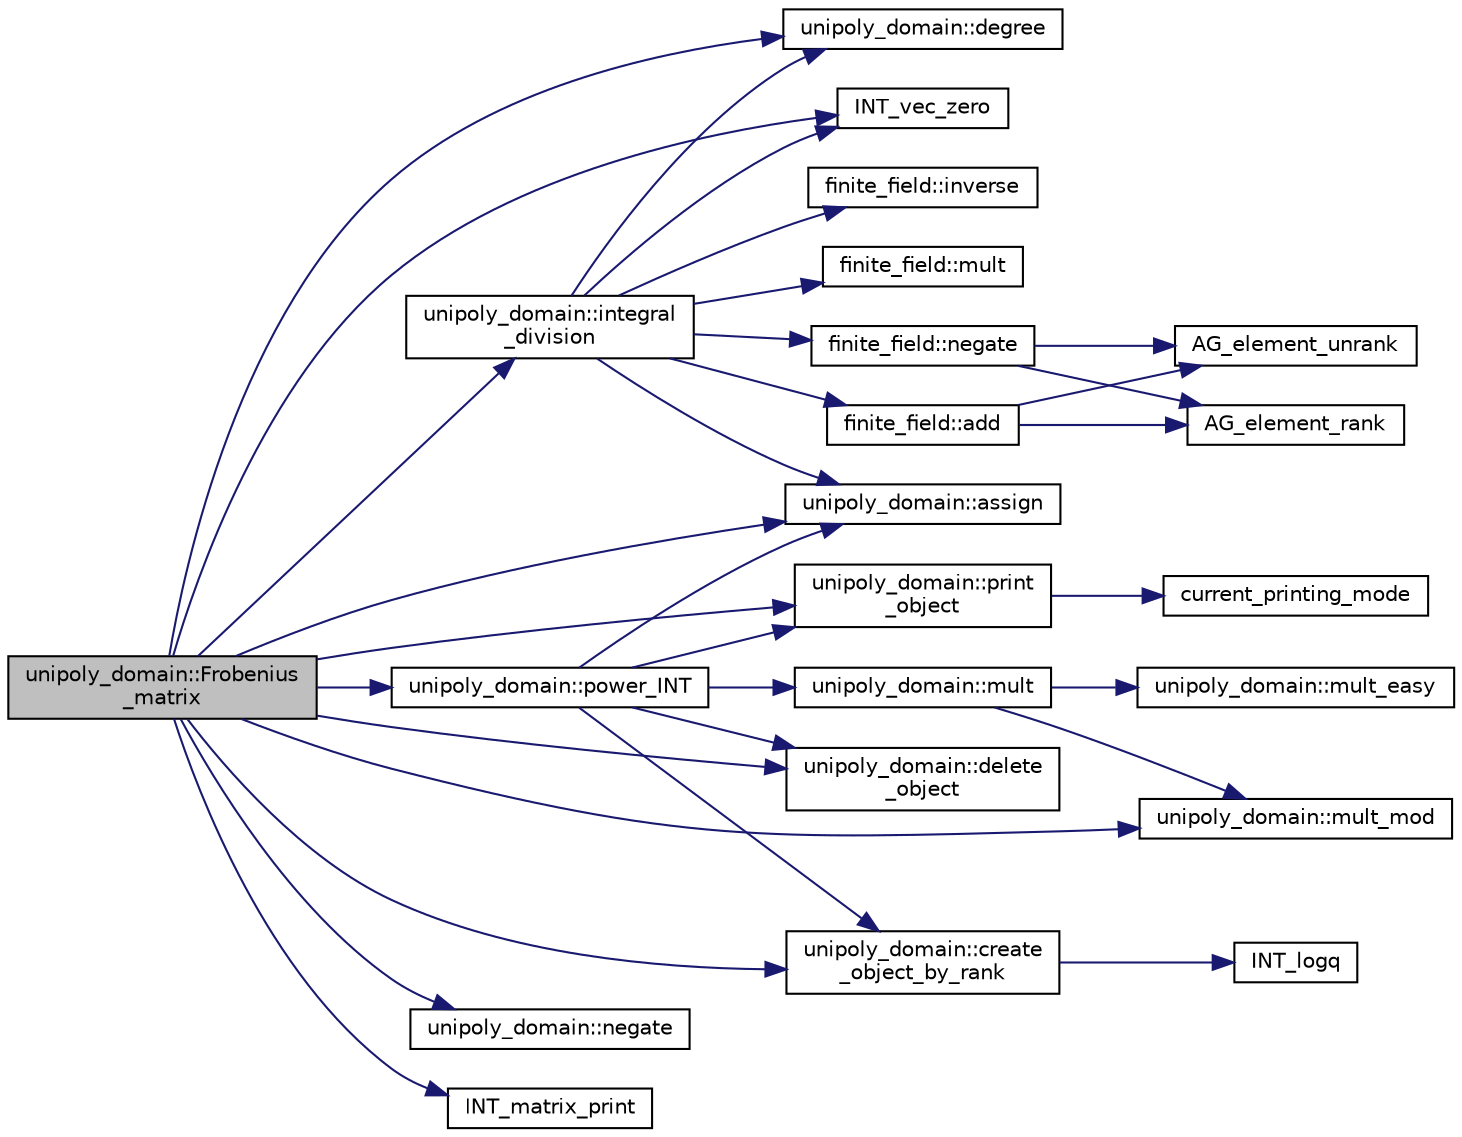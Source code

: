 digraph "unipoly_domain::Frobenius_matrix"
{
  edge [fontname="Helvetica",fontsize="10",labelfontname="Helvetica",labelfontsize="10"];
  node [fontname="Helvetica",fontsize="10",shape=record];
  rankdir="LR";
  Node273 [label="unipoly_domain::Frobenius\l_matrix",height=0.2,width=0.4,color="black", fillcolor="grey75", style="filled", fontcolor="black"];
  Node273 -> Node274 [color="midnightblue",fontsize="10",style="solid",fontname="Helvetica"];
  Node274 [label="unipoly_domain::degree",height=0.2,width=0.4,color="black", fillcolor="white", style="filled",URL="$da/d3c/classunipoly__domain.html#afb7ee70ad99925f54d4d56bd27828dd2"];
  Node273 -> Node275 [color="midnightblue",fontsize="10",style="solid",fontname="Helvetica"];
  Node275 [label="unipoly_domain::print\l_object",height=0.2,width=0.4,color="black", fillcolor="white", style="filled",URL="$da/d3c/classunipoly__domain.html#ad73fd87ed54b67e1091ece74f80ff6d7"];
  Node275 -> Node276 [color="midnightblue",fontsize="10",style="solid",fontname="Helvetica"];
  Node276 [label="current_printing_mode",height=0.2,width=0.4,color="black", fillcolor="white", style="filled",URL="$d9/d60/discreta_8h.html#afcd81bfedce13a2f5f14361608e763f2"];
  Node273 -> Node277 [color="midnightblue",fontsize="10",style="solid",fontname="Helvetica"];
  Node277 [label="INT_vec_zero",height=0.2,width=0.4,color="black", fillcolor="white", style="filled",URL="$df/dbf/sajeeb_8_c.html#aa8c9c7977203577026080f546fe4980f"];
  Node273 -> Node278 [color="midnightblue",fontsize="10",style="solid",fontname="Helvetica"];
  Node278 [label="unipoly_domain::create\l_object_by_rank",height=0.2,width=0.4,color="black", fillcolor="white", style="filled",URL="$da/d3c/classunipoly__domain.html#a3311706a93102009d6d22c69f2f3902f"];
  Node278 -> Node279 [color="midnightblue",fontsize="10",style="solid",fontname="Helvetica"];
  Node279 [label="INT_logq",height=0.2,width=0.4,color="black", fillcolor="white", style="filled",URL="$de/dc5/algebra__and__number__theory_8h.html#ad66b504457b1765dd3de6caa4953c204"];
  Node273 -> Node280 [color="midnightblue",fontsize="10",style="solid",fontname="Helvetica"];
  Node280 [label="unipoly_domain::assign",height=0.2,width=0.4,color="black", fillcolor="white", style="filled",URL="$da/d3c/classunipoly__domain.html#a4742bf0f85fee30ab35fbc1188c39c1d"];
  Node273 -> Node281 [color="midnightblue",fontsize="10",style="solid",fontname="Helvetica"];
  Node281 [label="unipoly_domain::negate",height=0.2,width=0.4,color="black", fillcolor="white", style="filled",URL="$da/d3c/classunipoly__domain.html#aee813393f1a46078f9de351a8c401866"];
  Node273 -> Node282 [color="midnightblue",fontsize="10",style="solid",fontname="Helvetica"];
  Node282 [label="unipoly_domain::power_INT",height=0.2,width=0.4,color="black", fillcolor="white", style="filled",URL="$da/d3c/classunipoly__domain.html#afb7679c16c8e33167df2b95e6d191f79"];
  Node282 -> Node275 [color="midnightblue",fontsize="10",style="solid",fontname="Helvetica"];
  Node282 -> Node278 [color="midnightblue",fontsize="10",style="solid",fontname="Helvetica"];
  Node282 -> Node280 [color="midnightblue",fontsize="10",style="solid",fontname="Helvetica"];
  Node282 -> Node283 [color="midnightblue",fontsize="10",style="solid",fontname="Helvetica"];
  Node283 [label="unipoly_domain::mult",height=0.2,width=0.4,color="black", fillcolor="white", style="filled",URL="$da/d3c/classunipoly__domain.html#a0071f939bb75d6ee6a09c4029d3d34c1"];
  Node283 -> Node284 [color="midnightblue",fontsize="10",style="solid",fontname="Helvetica"];
  Node284 [label="unipoly_domain::mult_mod",height=0.2,width=0.4,color="black", fillcolor="white", style="filled",URL="$da/d3c/classunipoly__domain.html#a628113bead6a494ce25e7bac8d989c75"];
  Node283 -> Node285 [color="midnightblue",fontsize="10",style="solid",fontname="Helvetica"];
  Node285 [label="unipoly_domain::mult_easy",height=0.2,width=0.4,color="black", fillcolor="white", style="filled",URL="$da/d3c/classunipoly__domain.html#a99f9557c655bdee8976512e0444b502a"];
  Node282 -> Node286 [color="midnightblue",fontsize="10",style="solid",fontname="Helvetica"];
  Node286 [label="unipoly_domain::delete\l_object",height=0.2,width=0.4,color="black", fillcolor="white", style="filled",URL="$da/d3c/classunipoly__domain.html#ad46bf5ef8df170a76df6623be4260301"];
  Node273 -> Node287 [color="midnightblue",fontsize="10",style="solid",fontname="Helvetica"];
  Node287 [label="unipoly_domain::integral\l_division",height=0.2,width=0.4,color="black", fillcolor="white", style="filled",URL="$da/d3c/classunipoly__domain.html#a22f73567ccec05778c3a67fd85c5e413"];
  Node287 -> Node274 [color="midnightblue",fontsize="10",style="solid",fontname="Helvetica"];
  Node287 -> Node280 [color="midnightblue",fontsize="10",style="solid",fontname="Helvetica"];
  Node287 -> Node288 [color="midnightblue",fontsize="10",style="solid",fontname="Helvetica"];
  Node288 [label="finite_field::inverse",height=0.2,width=0.4,color="black", fillcolor="white", style="filled",URL="$df/d5a/classfinite__field.html#a69f2a12c01e70b7ce2d115c5221c9cdd"];
  Node287 -> Node277 [color="midnightblue",fontsize="10",style="solid",fontname="Helvetica"];
  Node287 -> Node289 [color="midnightblue",fontsize="10",style="solid",fontname="Helvetica"];
  Node289 [label="finite_field::mult",height=0.2,width=0.4,color="black", fillcolor="white", style="filled",URL="$df/d5a/classfinite__field.html#a24fb5917aa6d4d656fd855b7f44a13b0"];
  Node287 -> Node290 [color="midnightblue",fontsize="10",style="solid",fontname="Helvetica"];
  Node290 [label="finite_field::negate",height=0.2,width=0.4,color="black", fillcolor="white", style="filled",URL="$df/d5a/classfinite__field.html#aa9d798298f25d4a9262b5bc5f1733e31"];
  Node290 -> Node291 [color="midnightblue",fontsize="10",style="solid",fontname="Helvetica"];
  Node291 [label="AG_element_unrank",height=0.2,width=0.4,color="black", fillcolor="white", style="filled",URL="$d4/d67/geometry_8h.html#a4a33b86c87b2879b97cfa1327abe2885"];
  Node290 -> Node292 [color="midnightblue",fontsize="10",style="solid",fontname="Helvetica"];
  Node292 [label="AG_element_rank",height=0.2,width=0.4,color="black", fillcolor="white", style="filled",URL="$d4/d67/geometry_8h.html#ab2ac908d07dd8038fd996e26bdc75c17"];
  Node287 -> Node293 [color="midnightblue",fontsize="10",style="solid",fontname="Helvetica"];
  Node293 [label="finite_field::add",height=0.2,width=0.4,color="black", fillcolor="white", style="filled",URL="$df/d5a/classfinite__field.html#a8f12328a27500f3c7be0c849ebbc9d14"];
  Node293 -> Node291 [color="midnightblue",fontsize="10",style="solid",fontname="Helvetica"];
  Node293 -> Node292 [color="midnightblue",fontsize="10",style="solid",fontname="Helvetica"];
  Node273 -> Node284 [color="midnightblue",fontsize="10",style="solid",fontname="Helvetica"];
  Node273 -> Node294 [color="midnightblue",fontsize="10",style="solid",fontname="Helvetica"];
  Node294 [label="INT_matrix_print",height=0.2,width=0.4,color="black", fillcolor="white", style="filled",URL="$d5/db4/io__and__os_8h.html#afd4180a24bef3a2b584668a4eaf607ff"];
  Node273 -> Node286 [color="midnightblue",fontsize="10",style="solid",fontname="Helvetica"];
}
